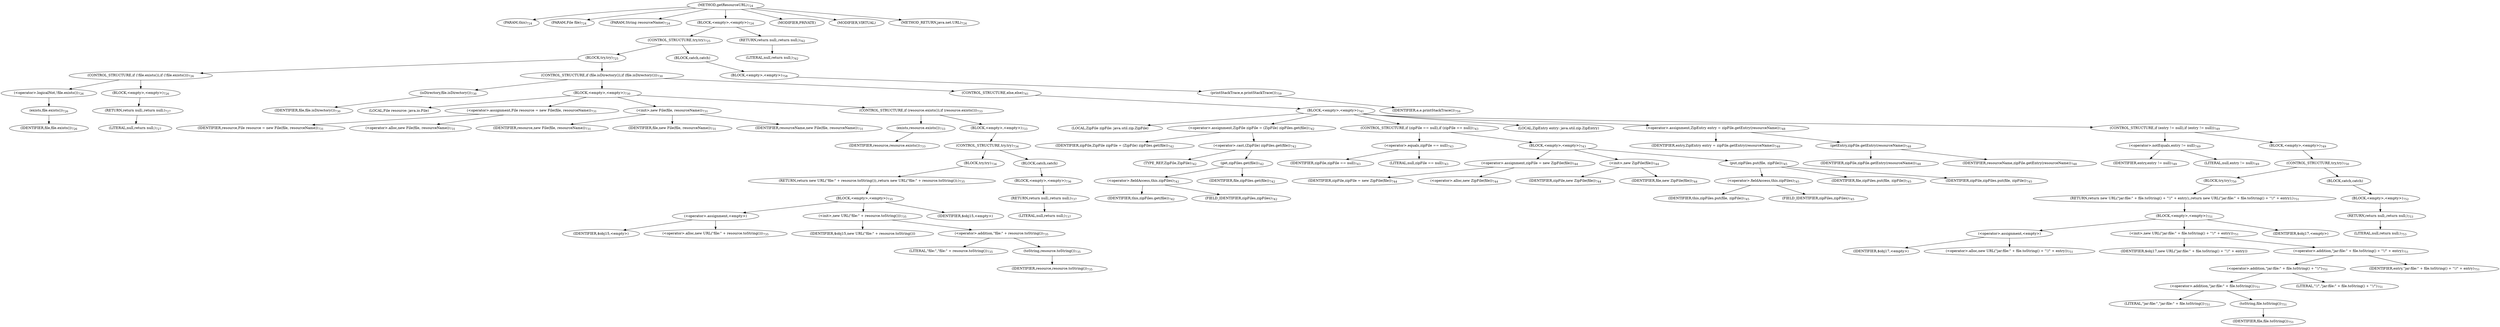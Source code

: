 digraph "getResourceURL" {  
"1416" [label = <(METHOD,getResourceURL)<SUB>724</SUB>> ]
"1417" [label = <(PARAM,this)<SUB>724</SUB>> ]
"1418" [label = <(PARAM,File file)<SUB>724</SUB>> ]
"1419" [label = <(PARAM,String resourceName)<SUB>724</SUB>> ]
"1420" [label = <(BLOCK,&lt;empty&gt;,&lt;empty&gt;)<SUB>724</SUB>> ]
"1421" [label = <(CONTROL_STRUCTURE,try,try)<SUB>725</SUB>> ]
"1422" [label = <(BLOCK,try,try)<SUB>725</SUB>> ]
"1423" [label = <(CONTROL_STRUCTURE,if (!file.exists()),if (!file.exists()))<SUB>726</SUB>> ]
"1424" [label = <(&lt;operator&gt;.logicalNot,!file.exists())<SUB>726</SUB>> ]
"1425" [label = <(exists,file.exists())<SUB>726</SUB>> ]
"1426" [label = <(IDENTIFIER,file,file.exists())<SUB>726</SUB>> ]
"1427" [label = <(BLOCK,&lt;empty&gt;,&lt;empty&gt;)<SUB>726</SUB>> ]
"1428" [label = <(RETURN,return null;,return null;)<SUB>727</SUB>> ]
"1429" [label = <(LITERAL,null,return null;)<SUB>727</SUB>> ]
"1430" [label = <(CONTROL_STRUCTURE,if (file.isDirectory()),if (file.isDirectory()))<SUB>730</SUB>> ]
"1431" [label = <(isDirectory,file.isDirectory())<SUB>730</SUB>> ]
"1432" [label = <(IDENTIFIER,file,file.isDirectory())<SUB>730</SUB>> ]
"1433" [label = <(BLOCK,&lt;empty&gt;,&lt;empty&gt;)<SUB>730</SUB>> ]
"84" [label = <(LOCAL,File resource: java.io.File)> ]
"1434" [label = <(&lt;operator&gt;.assignment,File resource = new File(file, resourceName))<SUB>731</SUB>> ]
"1435" [label = <(IDENTIFIER,resource,File resource = new File(file, resourceName))<SUB>731</SUB>> ]
"1436" [label = <(&lt;operator&gt;.alloc,new File(file, resourceName))<SUB>731</SUB>> ]
"1437" [label = <(&lt;init&gt;,new File(file, resourceName))<SUB>731</SUB>> ]
"83" [label = <(IDENTIFIER,resource,new File(file, resourceName))<SUB>731</SUB>> ]
"1438" [label = <(IDENTIFIER,file,new File(file, resourceName))<SUB>731</SUB>> ]
"1439" [label = <(IDENTIFIER,resourceName,new File(file, resourceName))<SUB>731</SUB>> ]
"1440" [label = <(CONTROL_STRUCTURE,if (resource.exists()),if (resource.exists()))<SUB>733</SUB>> ]
"1441" [label = <(exists,resource.exists())<SUB>733</SUB>> ]
"1442" [label = <(IDENTIFIER,resource,resource.exists())<SUB>733</SUB>> ]
"1443" [label = <(BLOCK,&lt;empty&gt;,&lt;empty&gt;)<SUB>733</SUB>> ]
"1444" [label = <(CONTROL_STRUCTURE,try,try)<SUB>734</SUB>> ]
"1445" [label = <(BLOCK,try,try)<SUB>734</SUB>> ]
"1446" [label = <(RETURN,return new URL(&quot;file:&quot; + resource.toString());,return new URL(&quot;file:&quot; + resource.toString());)<SUB>735</SUB>> ]
"1447" [label = <(BLOCK,&lt;empty&gt;,&lt;empty&gt;)<SUB>735</SUB>> ]
"1448" [label = <(&lt;operator&gt;.assignment,&lt;empty&gt;)> ]
"1449" [label = <(IDENTIFIER,$obj15,&lt;empty&gt;)> ]
"1450" [label = <(&lt;operator&gt;.alloc,new URL(&quot;file:&quot; + resource.toString()))<SUB>735</SUB>> ]
"1451" [label = <(&lt;init&gt;,new URL(&quot;file:&quot; + resource.toString()))<SUB>735</SUB>> ]
"1452" [label = <(IDENTIFIER,$obj15,new URL(&quot;file:&quot; + resource.toString()))> ]
"1453" [label = <(&lt;operator&gt;.addition,&quot;file:&quot; + resource.toString())<SUB>735</SUB>> ]
"1454" [label = <(LITERAL,&quot;file:&quot;,&quot;file:&quot; + resource.toString())<SUB>735</SUB>> ]
"1455" [label = <(toString,resource.toString())<SUB>735</SUB>> ]
"1456" [label = <(IDENTIFIER,resource,resource.toString())<SUB>735</SUB>> ]
"1457" [label = <(IDENTIFIER,$obj15,&lt;empty&gt;)> ]
"1458" [label = <(BLOCK,catch,catch)> ]
"1459" [label = <(BLOCK,&lt;empty&gt;,&lt;empty&gt;)<SUB>736</SUB>> ]
"1460" [label = <(RETURN,return null;,return null;)<SUB>737</SUB>> ]
"1461" [label = <(LITERAL,null,return null;)<SUB>737</SUB>> ]
"1462" [label = <(CONTROL_STRUCTURE,else,else)<SUB>741</SUB>> ]
"1463" [label = <(BLOCK,&lt;empty&gt;,&lt;empty&gt;)<SUB>741</SUB>> ]
"86" [label = <(LOCAL,ZipFile zipFile: java.util.zip.ZipFile)> ]
"1464" [label = <(&lt;operator&gt;.assignment,ZipFile zipFile = (ZipFile) zipFiles.get(file))<SUB>742</SUB>> ]
"1465" [label = <(IDENTIFIER,zipFile,ZipFile zipFile = (ZipFile) zipFiles.get(file))<SUB>742</SUB>> ]
"1466" [label = <(&lt;operator&gt;.cast,(ZipFile) zipFiles.get(file))<SUB>742</SUB>> ]
"1467" [label = <(TYPE_REF,ZipFile,ZipFile)<SUB>742</SUB>> ]
"1468" [label = <(get,zipFiles.get(file))<SUB>742</SUB>> ]
"1469" [label = <(&lt;operator&gt;.fieldAccess,this.zipFiles)<SUB>742</SUB>> ]
"1470" [label = <(IDENTIFIER,this,zipFiles.get(file))<SUB>742</SUB>> ]
"1471" [label = <(FIELD_IDENTIFIER,zipFiles,zipFiles)<SUB>742</SUB>> ]
"1472" [label = <(IDENTIFIER,file,zipFiles.get(file))<SUB>742</SUB>> ]
"1473" [label = <(CONTROL_STRUCTURE,if (zipFile == null),if (zipFile == null))<SUB>743</SUB>> ]
"1474" [label = <(&lt;operator&gt;.equals,zipFile == null)<SUB>743</SUB>> ]
"1475" [label = <(IDENTIFIER,zipFile,zipFile == null)<SUB>743</SUB>> ]
"1476" [label = <(LITERAL,null,zipFile == null)<SUB>743</SUB>> ]
"1477" [label = <(BLOCK,&lt;empty&gt;,&lt;empty&gt;)<SUB>743</SUB>> ]
"1478" [label = <(&lt;operator&gt;.assignment,zipFile = new ZipFile(file))<SUB>744</SUB>> ]
"1479" [label = <(IDENTIFIER,zipFile,zipFile = new ZipFile(file))<SUB>744</SUB>> ]
"1480" [label = <(&lt;operator&gt;.alloc,new ZipFile(file))<SUB>744</SUB>> ]
"1481" [label = <(&lt;init&gt;,new ZipFile(file))<SUB>744</SUB>> ]
"85" [label = <(IDENTIFIER,zipFile,new ZipFile(file))<SUB>744</SUB>> ]
"1482" [label = <(IDENTIFIER,file,new ZipFile(file))<SUB>744</SUB>> ]
"1483" [label = <(put,zipFiles.put(file, zipFile))<SUB>745</SUB>> ]
"1484" [label = <(&lt;operator&gt;.fieldAccess,this.zipFiles)<SUB>745</SUB>> ]
"1485" [label = <(IDENTIFIER,this,zipFiles.put(file, zipFile))<SUB>745</SUB>> ]
"1486" [label = <(FIELD_IDENTIFIER,zipFiles,zipFiles)<SUB>745</SUB>> ]
"1487" [label = <(IDENTIFIER,file,zipFiles.put(file, zipFile))<SUB>745</SUB>> ]
"1488" [label = <(IDENTIFIER,zipFile,zipFiles.put(file, zipFile))<SUB>745</SUB>> ]
"1489" [label = <(LOCAL,ZipEntry entry: java.util.zip.ZipEntry)> ]
"1490" [label = <(&lt;operator&gt;.assignment,ZipEntry entry = zipFile.getEntry(resourceName))<SUB>748</SUB>> ]
"1491" [label = <(IDENTIFIER,entry,ZipEntry entry = zipFile.getEntry(resourceName))<SUB>748</SUB>> ]
"1492" [label = <(getEntry,zipFile.getEntry(resourceName))<SUB>748</SUB>> ]
"1493" [label = <(IDENTIFIER,zipFile,zipFile.getEntry(resourceName))<SUB>748</SUB>> ]
"1494" [label = <(IDENTIFIER,resourceName,zipFile.getEntry(resourceName))<SUB>748</SUB>> ]
"1495" [label = <(CONTROL_STRUCTURE,if (entry != null),if (entry != null))<SUB>749</SUB>> ]
"1496" [label = <(&lt;operator&gt;.notEquals,entry != null)<SUB>749</SUB>> ]
"1497" [label = <(IDENTIFIER,entry,entry != null)<SUB>749</SUB>> ]
"1498" [label = <(LITERAL,null,entry != null)<SUB>749</SUB>> ]
"1499" [label = <(BLOCK,&lt;empty&gt;,&lt;empty&gt;)<SUB>749</SUB>> ]
"1500" [label = <(CONTROL_STRUCTURE,try,try)<SUB>750</SUB>> ]
"1501" [label = <(BLOCK,try,try)<SUB>750</SUB>> ]
"1502" [label = <(RETURN,return new URL(&quot;jar:file:&quot; + file.toString() + &quot;!/&quot; + entry);,return new URL(&quot;jar:file:&quot; + file.toString() + &quot;!/&quot; + entry);)<SUB>751</SUB>> ]
"1503" [label = <(BLOCK,&lt;empty&gt;,&lt;empty&gt;)<SUB>751</SUB>> ]
"1504" [label = <(&lt;operator&gt;.assignment,&lt;empty&gt;)> ]
"1505" [label = <(IDENTIFIER,$obj17,&lt;empty&gt;)> ]
"1506" [label = <(&lt;operator&gt;.alloc,new URL(&quot;jar:file:&quot; + file.toString() + &quot;!/&quot; + entry))<SUB>751</SUB>> ]
"1507" [label = <(&lt;init&gt;,new URL(&quot;jar:file:&quot; + file.toString() + &quot;!/&quot; + entry))<SUB>751</SUB>> ]
"1508" [label = <(IDENTIFIER,$obj17,new URL(&quot;jar:file:&quot; + file.toString() + &quot;!/&quot; + entry))> ]
"1509" [label = <(&lt;operator&gt;.addition,&quot;jar:file:&quot; + file.toString() + &quot;!/&quot; + entry)<SUB>751</SUB>> ]
"1510" [label = <(&lt;operator&gt;.addition,&quot;jar:file:&quot; + file.toString() + &quot;!/&quot;)<SUB>751</SUB>> ]
"1511" [label = <(&lt;operator&gt;.addition,&quot;jar:file:&quot; + file.toString())<SUB>751</SUB>> ]
"1512" [label = <(LITERAL,&quot;jar:file:&quot;,&quot;jar:file:&quot; + file.toString())<SUB>751</SUB>> ]
"1513" [label = <(toString,file.toString())<SUB>751</SUB>> ]
"1514" [label = <(IDENTIFIER,file,file.toString())<SUB>751</SUB>> ]
"1515" [label = <(LITERAL,&quot;!/&quot;,&quot;jar:file:&quot; + file.toString() + &quot;!/&quot;)<SUB>751</SUB>> ]
"1516" [label = <(IDENTIFIER,entry,&quot;jar:file:&quot; + file.toString() + &quot;!/&quot; + entry)<SUB>751</SUB>> ]
"1517" [label = <(IDENTIFIER,$obj17,&lt;empty&gt;)> ]
"1518" [label = <(BLOCK,catch,catch)> ]
"1519" [label = <(BLOCK,&lt;empty&gt;,&lt;empty&gt;)<SUB>752</SUB>> ]
"1520" [label = <(RETURN,return null;,return null;)<SUB>753</SUB>> ]
"1521" [label = <(LITERAL,null,return null;)<SUB>753</SUB>> ]
"1522" [label = <(BLOCK,catch,catch)> ]
"1523" [label = <(BLOCK,&lt;empty&gt;,&lt;empty&gt;)<SUB>758</SUB>> ]
"1524" [label = <(printStackTrace,e.printStackTrace())<SUB>759</SUB>> ]
"1525" [label = <(IDENTIFIER,e,e.printStackTrace())<SUB>759</SUB>> ]
"1526" [label = <(RETURN,return null;,return null;)<SUB>762</SUB>> ]
"1527" [label = <(LITERAL,null,return null;)<SUB>762</SUB>> ]
"1528" [label = <(MODIFIER,PRIVATE)> ]
"1529" [label = <(MODIFIER,VIRTUAL)> ]
"1530" [label = <(METHOD_RETURN,java.net.URL)<SUB>724</SUB>> ]
  "1416" -> "1417" 
  "1416" -> "1418" 
  "1416" -> "1419" 
  "1416" -> "1420" 
  "1416" -> "1528" 
  "1416" -> "1529" 
  "1416" -> "1530" 
  "1420" -> "1421" 
  "1420" -> "1526" 
  "1421" -> "1422" 
  "1421" -> "1522" 
  "1422" -> "1423" 
  "1422" -> "1430" 
  "1423" -> "1424" 
  "1423" -> "1427" 
  "1424" -> "1425" 
  "1425" -> "1426" 
  "1427" -> "1428" 
  "1428" -> "1429" 
  "1430" -> "1431" 
  "1430" -> "1433" 
  "1430" -> "1462" 
  "1431" -> "1432" 
  "1433" -> "84" 
  "1433" -> "1434" 
  "1433" -> "1437" 
  "1433" -> "1440" 
  "1434" -> "1435" 
  "1434" -> "1436" 
  "1437" -> "83" 
  "1437" -> "1438" 
  "1437" -> "1439" 
  "1440" -> "1441" 
  "1440" -> "1443" 
  "1441" -> "1442" 
  "1443" -> "1444" 
  "1444" -> "1445" 
  "1444" -> "1458" 
  "1445" -> "1446" 
  "1446" -> "1447" 
  "1447" -> "1448" 
  "1447" -> "1451" 
  "1447" -> "1457" 
  "1448" -> "1449" 
  "1448" -> "1450" 
  "1451" -> "1452" 
  "1451" -> "1453" 
  "1453" -> "1454" 
  "1453" -> "1455" 
  "1455" -> "1456" 
  "1458" -> "1459" 
  "1459" -> "1460" 
  "1460" -> "1461" 
  "1462" -> "1463" 
  "1463" -> "86" 
  "1463" -> "1464" 
  "1463" -> "1473" 
  "1463" -> "1489" 
  "1463" -> "1490" 
  "1463" -> "1495" 
  "1464" -> "1465" 
  "1464" -> "1466" 
  "1466" -> "1467" 
  "1466" -> "1468" 
  "1468" -> "1469" 
  "1468" -> "1472" 
  "1469" -> "1470" 
  "1469" -> "1471" 
  "1473" -> "1474" 
  "1473" -> "1477" 
  "1474" -> "1475" 
  "1474" -> "1476" 
  "1477" -> "1478" 
  "1477" -> "1481" 
  "1477" -> "1483" 
  "1478" -> "1479" 
  "1478" -> "1480" 
  "1481" -> "85" 
  "1481" -> "1482" 
  "1483" -> "1484" 
  "1483" -> "1487" 
  "1483" -> "1488" 
  "1484" -> "1485" 
  "1484" -> "1486" 
  "1490" -> "1491" 
  "1490" -> "1492" 
  "1492" -> "1493" 
  "1492" -> "1494" 
  "1495" -> "1496" 
  "1495" -> "1499" 
  "1496" -> "1497" 
  "1496" -> "1498" 
  "1499" -> "1500" 
  "1500" -> "1501" 
  "1500" -> "1518" 
  "1501" -> "1502" 
  "1502" -> "1503" 
  "1503" -> "1504" 
  "1503" -> "1507" 
  "1503" -> "1517" 
  "1504" -> "1505" 
  "1504" -> "1506" 
  "1507" -> "1508" 
  "1507" -> "1509" 
  "1509" -> "1510" 
  "1509" -> "1516" 
  "1510" -> "1511" 
  "1510" -> "1515" 
  "1511" -> "1512" 
  "1511" -> "1513" 
  "1513" -> "1514" 
  "1518" -> "1519" 
  "1519" -> "1520" 
  "1520" -> "1521" 
  "1522" -> "1523" 
  "1523" -> "1524" 
  "1524" -> "1525" 
  "1526" -> "1527" 
}
